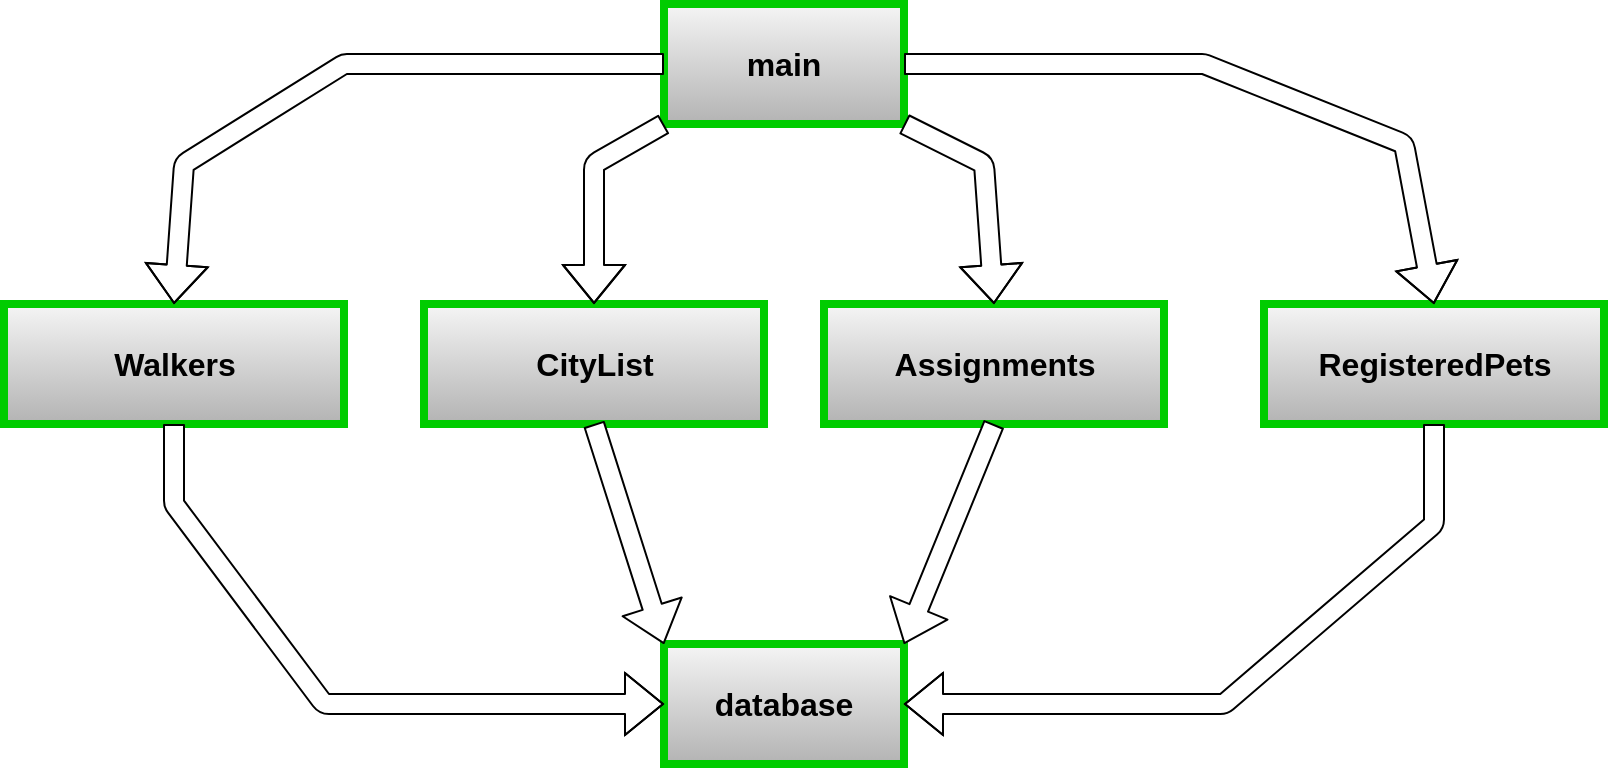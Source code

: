 <mxfile>
    <diagram id="AZx40asFmQuckyMl9bsK" name="Page-1">
        <mxGraphModel dx="1280" dy="563" grid="1" gridSize="10" guides="1" tooltips="1" connect="1" arrows="1" fold="1" page="1" pageScale="1" pageWidth="850" pageHeight="1100" math="0" shadow="0">
            <root>
                <mxCell id="0"/>
                <mxCell id="1" parent="0"/>
                <mxCell id="5" value="" style="group" vertex="1" connectable="0" parent="1">
                    <mxGeometry x="350" y="120" width="120" height="60" as="geometry"/>
                </mxCell>
                <mxCell id="2" value="" style="whiteSpace=wrap;html=1;fillColor=#f5f5f5;strokeColor=#00CC00;gradientColor=#b3b3b3;strokeWidth=4;perimeterSpacing=0;fontStyle=1;fontColor=#000000;" vertex="1" parent="5">
                    <mxGeometry width="120" height="60" as="geometry"/>
                </mxCell>
                <mxCell id="4" value="main" style="text;strokeColor=none;align=center;fillColor=none;html=1;verticalAlign=middle;whiteSpace=wrap;rounded=0;strokeWidth=4;fontColor=#000000;fontSize=16;fontStyle=1" vertex="1" parent="5">
                    <mxGeometry x="30" y="15" width="60" height="30" as="geometry"/>
                </mxCell>
                <mxCell id="6" value="" style="group" vertex="1" connectable="0" parent="1">
                    <mxGeometry x="350" y="440" width="120" height="60" as="geometry"/>
                </mxCell>
                <mxCell id="7" value="" style="whiteSpace=wrap;html=1;fillColor=#f5f5f5;strokeColor=#00CC00;gradientColor=#b3b3b3;strokeWidth=4;perimeterSpacing=0;fontStyle=1;fontColor=#000000;" vertex="1" parent="6">
                    <mxGeometry width="120" height="60" as="geometry"/>
                </mxCell>
                <mxCell id="8" value="database" style="text;strokeColor=none;align=center;fillColor=none;html=1;verticalAlign=middle;whiteSpace=wrap;rounded=0;strokeWidth=4;fontColor=#000000;fontSize=16;fontStyle=1" vertex="1" parent="6">
                    <mxGeometry x="30" y="15" width="60" height="30" as="geometry"/>
                </mxCell>
                <mxCell id="10" value="" style="group" vertex="1" connectable="0" parent="1">
                    <mxGeometry x="20" y="270" width="170" height="60" as="geometry"/>
                </mxCell>
                <mxCell id="11" value="" style="whiteSpace=wrap;html=1;fillColor=#f5f5f5;strokeColor=#00CC00;gradientColor=#b3b3b3;strokeWidth=4;perimeterSpacing=0;fontStyle=1;fontColor=#000000;" vertex="1" parent="10">
                    <mxGeometry width="170" height="60" as="geometry"/>
                </mxCell>
                <mxCell id="12" value="Walkers" style="text;strokeColor=none;align=center;fillColor=none;html=1;verticalAlign=middle;whiteSpace=wrap;rounded=0;strokeWidth=4;fontColor=#000000;fontSize=16;fontStyle=1" vertex="1" parent="10">
                    <mxGeometry x="42.5" y="15" width="85" height="30" as="geometry"/>
                </mxCell>
                <mxCell id="18" value="" style="edgeStyle=none;orthogonalLoop=1;jettySize=auto;html=1;fontSize=16;fontColor=#000000;shape=flexArrow;curved=1;exitX=0;exitY=0.5;exitDx=0;exitDy=0;entryX=0.5;entryY=0;entryDx=0;entryDy=0;fillColor=#FFFFFF;strokeWidth=1;startSize=6;" edge="1" parent="1" source="2" target="11">
                    <mxGeometry width="80" relative="1" as="geometry">
                        <mxPoint x="430" y="230" as="sourcePoint"/>
                        <mxPoint x="250" y="240" as="targetPoint"/>
                        <Array as="points">
                            <mxPoint x="190" y="150"/>
                            <mxPoint x="110" y="200"/>
                        </Array>
                    </mxGeometry>
                </mxCell>
                <mxCell id="19" value="" style="group" vertex="1" connectable="0" parent="1">
                    <mxGeometry x="230" y="270" width="170" height="60" as="geometry"/>
                </mxCell>
                <mxCell id="20" value="" style="whiteSpace=wrap;html=1;fillColor=#f5f5f5;strokeColor=#00CC00;gradientColor=#b3b3b3;strokeWidth=4;perimeterSpacing=0;fontStyle=1;fontColor=#000000;" vertex="1" parent="19">
                    <mxGeometry width="170" height="60" as="geometry"/>
                </mxCell>
                <mxCell id="21" value="CityList" style="text;strokeColor=none;align=center;fillColor=none;html=1;verticalAlign=middle;whiteSpace=wrap;rounded=0;strokeWidth=4;fontColor=#000000;fontSize=16;fontStyle=1" vertex="1" parent="19">
                    <mxGeometry x="42.5" y="15" width="85" height="30" as="geometry"/>
                </mxCell>
                <mxCell id="22" value="" style="group" vertex="1" connectable="0" parent="1">
                    <mxGeometry x="430" y="270" width="170" height="60" as="geometry"/>
                </mxCell>
                <mxCell id="23" value="" style="whiteSpace=wrap;html=1;fillColor=#f5f5f5;strokeColor=#00CC00;gradientColor=#b3b3b3;strokeWidth=4;perimeterSpacing=0;fontStyle=1;fontColor=#000000;" vertex="1" parent="22">
                    <mxGeometry width="170" height="60" as="geometry"/>
                </mxCell>
                <mxCell id="24" value="Assignments" style="text;strokeColor=none;align=center;fillColor=none;html=1;verticalAlign=middle;whiteSpace=wrap;rounded=0;strokeWidth=4;fontColor=#000000;fontSize=16;fontStyle=1" vertex="1" parent="22">
                    <mxGeometry x="42.5" y="15" width="85" height="30" as="geometry"/>
                </mxCell>
                <mxCell id="26" value="" style="group" vertex="1" connectable="0" parent="1">
                    <mxGeometry x="650" y="270" width="170" height="60" as="geometry"/>
                </mxCell>
                <mxCell id="27" value="" style="whiteSpace=wrap;html=1;fillColor=#f5f5f5;strokeColor=#00CC00;gradientColor=#b3b3b3;strokeWidth=4;perimeterSpacing=0;fontStyle=1;fontColor=#000000;" vertex="1" parent="26">
                    <mxGeometry width="170" height="60" as="geometry"/>
                </mxCell>
                <mxCell id="28" value="RegisteredPets" style="text;strokeColor=none;align=center;fillColor=none;html=1;verticalAlign=middle;whiteSpace=wrap;rounded=0;strokeWidth=4;fontColor=#000000;fontSize=16;fontStyle=1" vertex="1" parent="26">
                    <mxGeometry x="42.5" y="15" width="85" height="30" as="geometry"/>
                </mxCell>
                <mxCell id="29" value="" style="edgeStyle=none;orthogonalLoop=1;jettySize=auto;html=1;strokeWidth=1;fontSize=16;fontColor=#000000;startSize=6;fillColor=#FFFFFF;shape=flexArrow;curved=1;exitX=0;exitY=1;exitDx=0;exitDy=0;entryX=0.5;entryY=0;entryDx=0;entryDy=0;" edge="1" parent="1" source="2" target="20">
                    <mxGeometry width="80" relative="1" as="geometry">
                        <mxPoint x="430" y="230" as="sourcePoint"/>
                        <mxPoint x="510" y="230" as="targetPoint"/>
                        <Array as="points">
                            <mxPoint x="315" y="200"/>
                        </Array>
                    </mxGeometry>
                </mxCell>
                <mxCell id="30" value="" style="edgeStyle=none;orthogonalLoop=1;jettySize=auto;html=1;strokeWidth=1;fontSize=16;fontColor=#000000;startSize=6;fillColor=#FFFFFF;shape=flexArrow;curved=1;exitX=1;exitY=1;exitDx=0;exitDy=0;entryX=0.5;entryY=0;entryDx=0;entryDy=0;" edge="1" parent="1" source="2" target="23">
                    <mxGeometry width="80" relative="1" as="geometry">
                        <mxPoint x="430" y="230" as="sourcePoint"/>
                        <mxPoint x="510" y="230" as="targetPoint"/>
                        <Array as="points">
                            <mxPoint x="510" y="200"/>
                        </Array>
                    </mxGeometry>
                </mxCell>
                <mxCell id="31" value="" style="edgeStyle=none;orthogonalLoop=1;jettySize=auto;html=1;strokeWidth=1;fontSize=16;fontColor=#000000;startSize=6;fillColor=#FFFFFF;shape=flexArrow;curved=1;exitX=1;exitY=0.5;exitDx=0;exitDy=0;entryX=0.5;entryY=0;entryDx=0;entryDy=0;" edge="1" parent="1" source="2" target="27">
                    <mxGeometry width="80" relative="1" as="geometry">
                        <mxPoint x="430" y="230" as="sourcePoint"/>
                        <mxPoint x="510" y="230" as="targetPoint"/>
                        <Array as="points">
                            <mxPoint x="620" y="150"/>
                            <mxPoint x="720" y="190"/>
                        </Array>
                    </mxGeometry>
                </mxCell>
                <mxCell id="32" value="" style="edgeStyle=none;orthogonalLoop=1;jettySize=auto;html=1;strokeWidth=1;fontSize=16;fontColor=#000000;startSize=6;fillColor=#FFFFFF;shape=flexArrow;curved=1;exitX=0.5;exitY=1;exitDx=0;exitDy=0;entryX=0;entryY=0.5;entryDx=0;entryDy=0;" edge="1" parent="1" source="11" target="7">
                    <mxGeometry width="80" relative="1" as="geometry">
                        <mxPoint x="430" y="330" as="sourcePoint"/>
                        <mxPoint x="510" y="330" as="targetPoint"/>
                        <Array as="points">
                            <mxPoint x="105" y="370"/>
                            <mxPoint x="180" y="470"/>
                        </Array>
                    </mxGeometry>
                </mxCell>
                <mxCell id="33" value="" style="edgeStyle=none;orthogonalLoop=1;jettySize=auto;html=1;strokeWidth=1;fontSize=16;fontColor=#000000;startSize=6;fillColor=#FFFFFF;shape=flexArrow;curved=1;exitX=0.5;exitY=1;exitDx=0;exitDy=0;entryX=0;entryY=0;entryDx=0;entryDy=0;" edge="1" parent="1" source="20" target="7">
                    <mxGeometry width="80" relative="1" as="geometry">
                        <mxPoint x="430" y="330" as="sourcePoint"/>
                        <mxPoint x="510" y="330" as="targetPoint"/>
                        <Array as="points"/>
                    </mxGeometry>
                </mxCell>
                <mxCell id="34" value="" style="edgeStyle=none;orthogonalLoop=1;jettySize=auto;html=1;strokeWidth=1;fontSize=16;fontColor=#000000;startSize=6;fillColor=#FFFFFF;shape=flexArrow;curved=1;entryX=1;entryY=0;entryDx=0;entryDy=0;exitX=0.5;exitY=1;exitDx=0;exitDy=0;" edge="1" parent="1" source="23" target="7">
                    <mxGeometry width="80" relative="1" as="geometry">
                        <mxPoint x="520" y="330" as="sourcePoint"/>
                        <mxPoint x="510" y="330" as="targetPoint"/>
                        <Array as="points"/>
                    </mxGeometry>
                </mxCell>
                <mxCell id="35" value="" style="edgeStyle=none;orthogonalLoop=1;jettySize=auto;html=1;strokeWidth=1;fontSize=16;fontColor=#000000;startSize=6;fillColor=#FFFFFF;shape=flexArrow;curved=1;exitX=0.5;exitY=1;exitDx=0;exitDy=0;entryX=1;entryY=0.5;entryDx=0;entryDy=0;" edge="1" parent="1" source="27" target="7">
                    <mxGeometry width="80" relative="1" as="geometry">
                        <mxPoint x="430" y="330" as="sourcePoint"/>
                        <mxPoint x="510" y="330" as="targetPoint"/>
                        <Array as="points">
                            <mxPoint x="735" y="380"/>
                            <mxPoint x="630" y="470"/>
                        </Array>
                    </mxGeometry>
                </mxCell>
            </root>
        </mxGraphModel>
    </diagram>
</mxfile>